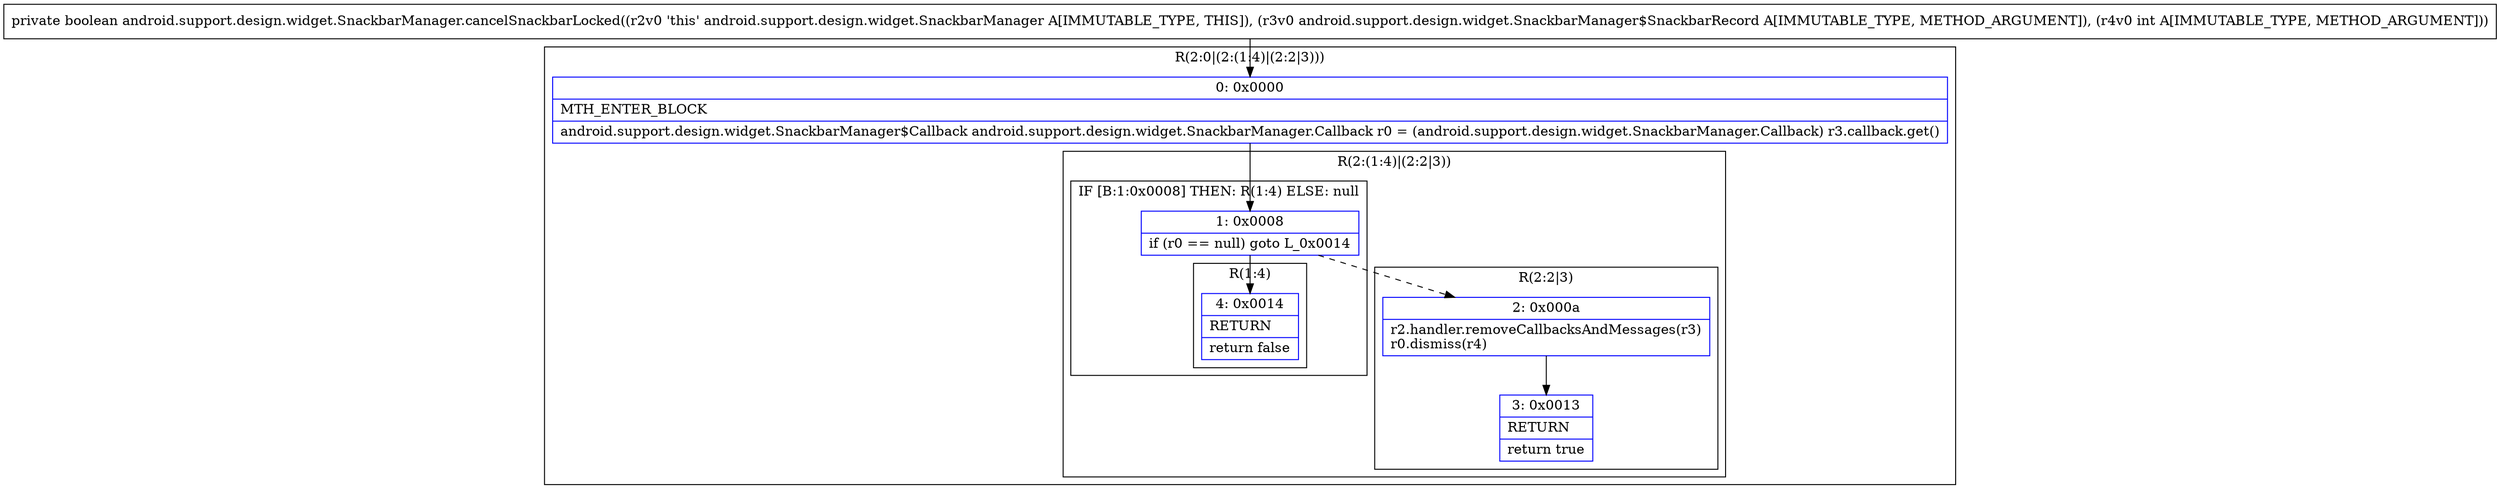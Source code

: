 digraph "CFG forandroid.support.design.widget.SnackbarManager.cancelSnackbarLocked(Landroid\/support\/design\/widget\/SnackbarManager$SnackbarRecord;I)Z" {
subgraph cluster_Region_602072136 {
label = "R(2:0|(2:(1:4)|(2:2|3)))";
node [shape=record,color=blue];
Node_0 [shape=record,label="{0\:\ 0x0000|MTH_ENTER_BLOCK\l|android.support.design.widget.SnackbarManager$Callback android.support.design.widget.SnackbarManager.Callback r0 = (android.support.design.widget.SnackbarManager.Callback) r3.callback.get()\l}"];
subgraph cluster_Region_834321853 {
label = "R(2:(1:4)|(2:2|3))";
node [shape=record,color=blue];
subgraph cluster_IfRegion_1882497728 {
label = "IF [B:1:0x0008] THEN: R(1:4) ELSE: null";
node [shape=record,color=blue];
Node_1 [shape=record,label="{1\:\ 0x0008|if (r0 == null) goto L_0x0014\l}"];
subgraph cluster_Region_962384824 {
label = "R(1:4)";
node [shape=record,color=blue];
Node_4 [shape=record,label="{4\:\ 0x0014|RETURN\l|return false\l}"];
}
}
subgraph cluster_Region_1259471445 {
label = "R(2:2|3)";
node [shape=record,color=blue];
Node_2 [shape=record,label="{2\:\ 0x000a|r2.handler.removeCallbacksAndMessages(r3)\lr0.dismiss(r4)\l}"];
Node_3 [shape=record,label="{3\:\ 0x0013|RETURN\l|return true\l}"];
}
}
}
MethodNode[shape=record,label="{private boolean android.support.design.widget.SnackbarManager.cancelSnackbarLocked((r2v0 'this' android.support.design.widget.SnackbarManager A[IMMUTABLE_TYPE, THIS]), (r3v0 android.support.design.widget.SnackbarManager$SnackbarRecord A[IMMUTABLE_TYPE, METHOD_ARGUMENT]), (r4v0 int A[IMMUTABLE_TYPE, METHOD_ARGUMENT])) }"];
MethodNode -> Node_0;
Node_0 -> Node_1;
Node_1 -> Node_2[style=dashed];
Node_1 -> Node_4;
Node_2 -> Node_3;
}

